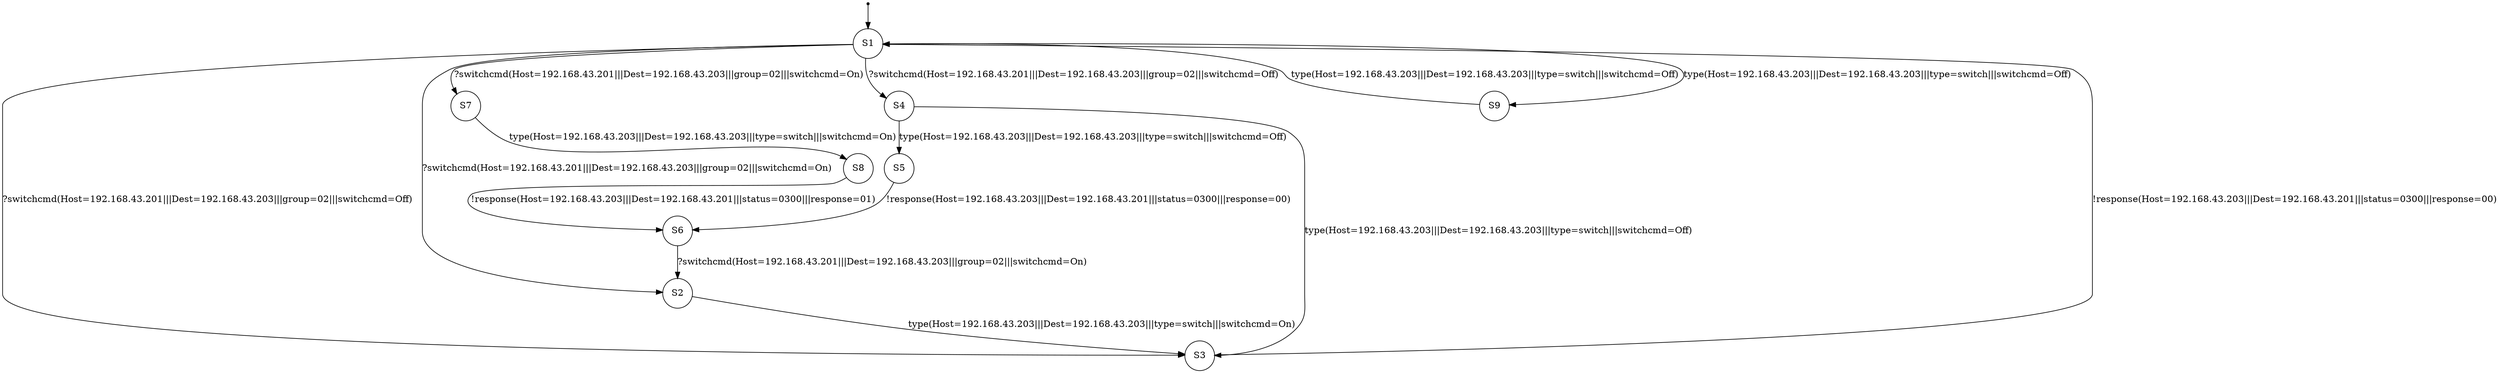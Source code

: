 digraph LTS {
S00[shape=point]
S1[label=S1,shape=circle];
S2[label=S2,shape=circle];
S3[label=S3,shape=circle];
S4[label=S4,shape=circle];
S5[label=S5,shape=circle];
S6[label=S6,shape=circle];
S7[label=S7,shape=circle];
S8[label=S8,shape=circle];
S9[label=S9,shape=circle];
S00 -> S1
S1 -> S2[label ="?switchcmd(Host=192.168.43.201|||Dest=192.168.43.203|||group=02|||switchcmd=On)"];
S1 -> S3[label ="?switchcmd(Host=192.168.43.201|||Dest=192.168.43.203|||group=02|||switchcmd=Off)"];
S1 -> S4[label ="?switchcmd(Host=192.168.43.201|||Dest=192.168.43.203|||group=02|||switchcmd=Off)"];
S1 -> S7[label ="?switchcmd(Host=192.168.43.201|||Dest=192.168.43.203|||group=02|||switchcmd=On)"];
S1 -> S9[label ="type(Host=192.168.43.203|||Dest=192.168.43.203|||type=switch|||switchcmd=Off)"];
S2 -> S3[label ="type(Host=192.168.43.203|||Dest=192.168.43.203|||type=switch|||switchcmd=On)"];
S3 -> S1[label ="!response(Host=192.168.43.203|||Dest=192.168.43.201|||status=0300|||response=00)"];
S4 -> S3[label ="type(Host=192.168.43.203|||Dest=192.168.43.203|||type=switch|||switchcmd=Off)"];
S4 -> S5[label ="type(Host=192.168.43.203|||Dest=192.168.43.203|||type=switch|||switchcmd=Off)"];
S5 -> S6[label ="!response(Host=192.168.43.203|||Dest=192.168.43.201|||status=0300|||response=00)"];
S6 -> S2[label ="?switchcmd(Host=192.168.43.201|||Dest=192.168.43.203|||group=02|||switchcmd=On)"];
S7 -> S8[label ="type(Host=192.168.43.203|||Dest=192.168.43.203|||type=switch|||switchcmd=On)"];
S8 -> S6[label ="!response(Host=192.168.43.203|||Dest=192.168.43.201|||status=0300|||response=01)"];
S9 -> S1[label ="type(Host=192.168.43.203|||Dest=192.168.43.203|||type=switch|||switchcmd=Off)"];
}
